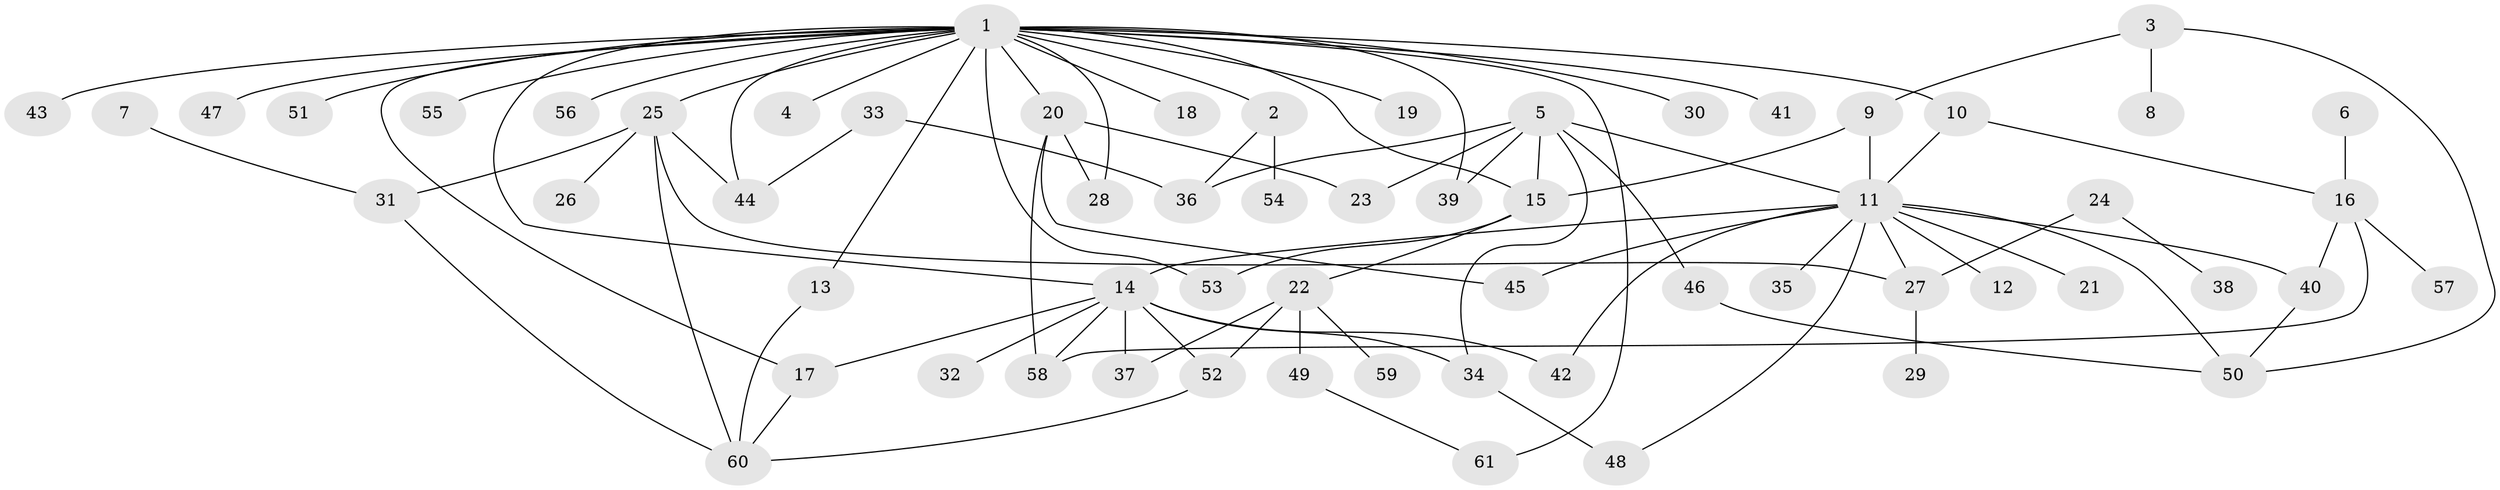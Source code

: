 // original degree distribution, {11: 0.01, 1: 0.42, 16: 0.01, 5: 0.03, 27: 0.01, 3: 0.17, 8: 0.01, 6: 0.05, 2: 0.26, 4: 0.03}
// Generated by graph-tools (version 1.1) at 2025/36/03/04/25 23:36:52]
// undirected, 61 vertices, 89 edges
graph export_dot {
  node [color=gray90,style=filled];
  1;
  2;
  3;
  4;
  5;
  6;
  7;
  8;
  9;
  10;
  11;
  12;
  13;
  14;
  15;
  16;
  17;
  18;
  19;
  20;
  21;
  22;
  23;
  24;
  25;
  26;
  27;
  28;
  29;
  30;
  31;
  32;
  33;
  34;
  35;
  36;
  37;
  38;
  39;
  40;
  41;
  42;
  43;
  44;
  45;
  46;
  47;
  48;
  49;
  50;
  51;
  52;
  53;
  54;
  55;
  56;
  57;
  58;
  59;
  60;
  61;
  1 -- 2 [weight=1.0];
  1 -- 4 [weight=1.0];
  1 -- 10 [weight=1.0];
  1 -- 13 [weight=1.0];
  1 -- 14 [weight=1.0];
  1 -- 15 [weight=1.0];
  1 -- 17 [weight=1.0];
  1 -- 18 [weight=1.0];
  1 -- 19 [weight=1.0];
  1 -- 20 [weight=1.0];
  1 -- 25 [weight=1.0];
  1 -- 28 [weight=1.0];
  1 -- 30 [weight=1.0];
  1 -- 39 [weight=1.0];
  1 -- 41 [weight=1.0];
  1 -- 43 [weight=1.0];
  1 -- 44 [weight=1.0];
  1 -- 47 [weight=1.0];
  1 -- 51 [weight=1.0];
  1 -- 53 [weight=1.0];
  1 -- 55 [weight=1.0];
  1 -- 56 [weight=1.0];
  1 -- 61 [weight=1.0];
  2 -- 36 [weight=1.0];
  2 -- 54 [weight=1.0];
  3 -- 8 [weight=1.0];
  3 -- 9 [weight=1.0];
  3 -- 50 [weight=1.0];
  5 -- 11 [weight=1.0];
  5 -- 15 [weight=1.0];
  5 -- 23 [weight=1.0];
  5 -- 34 [weight=1.0];
  5 -- 36 [weight=1.0];
  5 -- 39 [weight=1.0];
  5 -- 46 [weight=1.0];
  6 -- 16 [weight=1.0];
  7 -- 31 [weight=1.0];
  9 -- 11 [weight=1.0];
  9 -- 15 [weight=1.0];
  10 -- 11 [weight=1.0];
  10 -- 16 [weight=1.0];
  11 -- 12 [weight=1.0];
  11 -- 14 [weight=1.0];
  11 -- 21 [weight=1.0];
  11 -- 27 [weight=1.0];
  11 -- 35 [weight=1.0];
  11 -- 40 [weight=1.0];
  11 -- 42 [weight=1.0];
  11 -- 45 [weight=1.0];
  11 -- 48 [weight=1.0];
  11 -- 50 [weight=1.0];
  13 -- 60 [weight=1.0];
  14 -- 17 [weight=1.0];
  14 -- 32 [weight=1.0];
  14 -- 34 [weight=1.0];
  14 -- 37 [weight=1.0];
  14 -- 42 [weight=1.0];
  14 -- 52 [weight=1.0];
  14 -- 58 [weight=1.0];
  15 -- 22 [weight=1.0];
  15 -- 53 [weight=1.0];
  16 -- 40 [weight=1.0];
  16 -- 57 [weight=1.0];
  16 -- 58 [weight=1.0];
  17 -- 60 [weight=1.0];
  20 -- 23 [weight=1.0];
  20 -- 28 [weight=1.0];
  20 -- 45 [weight=1.0];
  20 -- 58 [weight=1.0];
  22 -- 37 [weight=1.0];
  22 -- 49 [weight=1.0];
  22 -- 52 [weight=1.0];
  22 -- 59 [weight=1.0];
  24 -- 27 [weight=1.0];
  24 -- 38 [weight=1.0];
  25 -- 26 [weight=1.0];
  25 -- 27 [weight=1.0];
  25 -- 31 [weight=1.0];
  25 -- 44 [weight=1.0];
  25 -- 60 [weight=1.0];
  27 -- 29 [weight=1.0];
  31 -- 60 [weight=1.0];
  33 -- 36 [weight=1.0];
  33 -- 44 [weight=1.0];
  34 -- 48 [weight=1.0];
  40 -- 50 [weight=1.0];
  46 -- 50 [weight=1.0];
  49 -- 61 [weight=1.0];
  52 -- 60 [weight=1.0];
}
